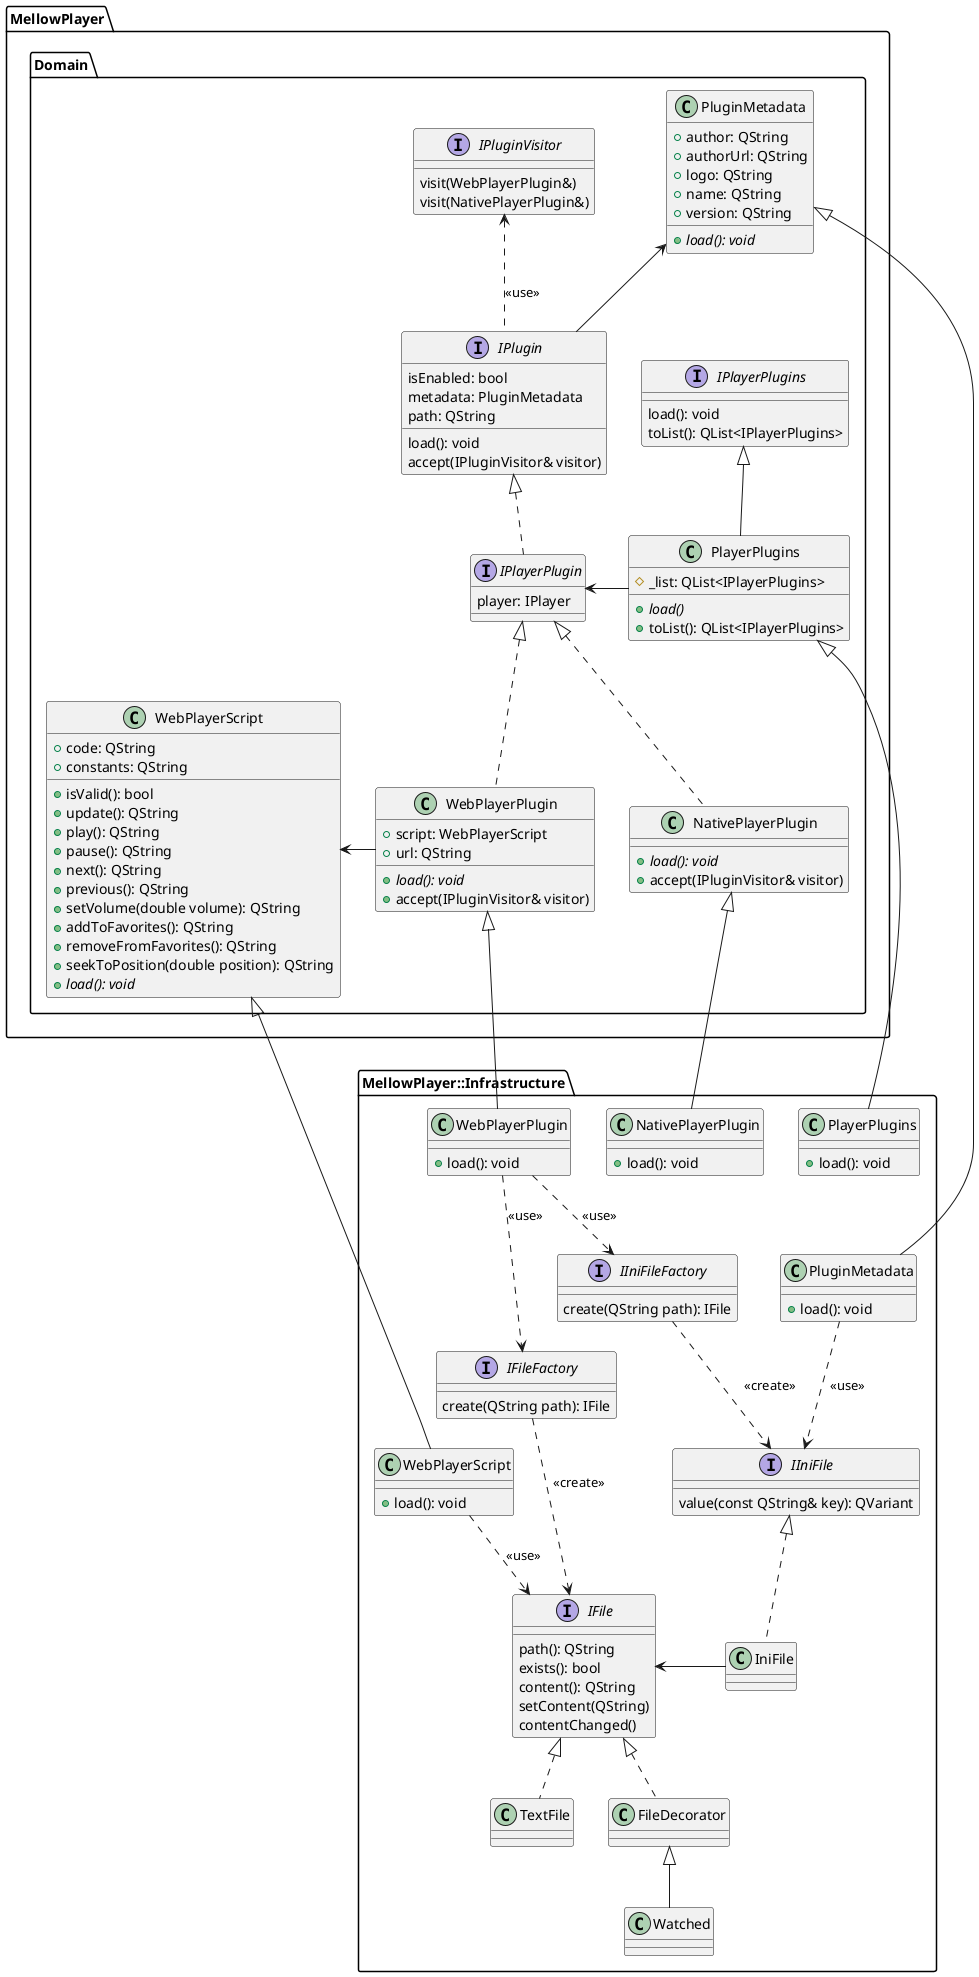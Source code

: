 @startuml

namespace MellowPlayer.Domain {
    interface IPluginVisitor {
        visit(WebPlayerPlugin&)
        visit(NativePlayerPlugin&)
    }

    interface IPlayerPlugins {
        load(): void
        toList(): QList<IPlayerPlugins>
    }

    class PlayerPlugins {
        # _list: QList<IPlayerPlugins>
        + {abstract} load()
        + toList(): QList<IPlayerPlugins>
    }
    IPlayerPlugins <|-- PlayerPlugins
    PlayerPlugins -> IPlayerPlugin

    class PluginMetadata {
        + author: QString
        + authorUrl: QString
        + logo: QString
        + name: QString
        + version: QString
        + {abstract} load(): void
    }

    interface IPlugin {
        isEnabled: bool
        metadata: PluginMetadata
        path: QString
        load(): void
        accept(IPluginVisitor& visitor)
    }
    IPlugin -up-> PluginMetadata
    IPlugin .up.> IPluginVisitor: <<use>>

    interface IPlayerPlugin {
        player: IPlayer
    }
    IPlugin <|.. IPlayerPlugin

    class WebPlayerPlugin {
        + {abstract} load(): void
        + script: WebPlayerScript
        + url: QString
        + accept(IPluginVisitor& visitor)

    }
    IPlayerPlugin <|.. WebPlayerPlugin

    class WebPlayerScript {
        + code: QString
        + constants: QString
        + isValid(): bool
        + update(): QString
        + play(): QString
        + pause(): QString
        + next(): QString
        + previous(): QString
        + setVolume(double volume): QString
        + addToFavorites(): QString
        + removeFromFavorites(): QString
        + seekToPosition(double position): QString
        + {abstract} load(): void
    }
    WebPlayerPlugin -right-> WebPlayerScript

    class NativePlayerPlugin {
        + {abstract} load(): void
        + accept(IPluginVisitor& visitor)
    }
    IPlayerPlugin <|.. NativePlayerPlugin
}

namespace MellowPlayer::Infrastructure {
    class PlayerPlugins {
        + load(): void
    }
    MellowPlayer.Domain.PlayerPlugins <|-- PlayerPlugins

    class WebPlayerPlugin {
        + load(): void
    }
    MellowPlayer.Domain.WebPlayerPlugin <|-- WebPlayerPlugin

    class NativePlayerPlugin {
        + load(): void
    }
    MellowPlayer.Domain.NativePlayerPlugin <|-- NativePlayerPlugin

    class WebPlayerScript {
        + load(): void
    }
    MellowPlayer.Domain.WebPlayerScript <|-- WebPlayerScript

    class PluginMetadata {
        + load(): void
    }
    MellowPlayer.Domain.PluginMetadata <|-- PluginMetadata

    interface IFile {
        path(): QString
        exists(): bool
        content(): QString
        setContent(QString)
        contentChanged()
    }
    class TextFile
    IFile <|.. TextFile

    interface IIniFile {
         value(const QString& key): QVariant
    }

    class IniFile
    IIniFile <|.. IniFile
    IniFile -> IFile

    class FileDecorator
    IFile <|.. FileDecorator

    class Watched
    FileDecorator <|-- Watched

    interface IFileFactory {
        create(QString path): IFile
    }
    IFileFactory ..> IFile: <<create>>

    interface IIniFileFactory {
        create(QString path): IFile
    }
    IIniFileFactory ..> IIniFile: <<create>>

    WebPlayerScript ..> IFile: <<use>>
    PluginMetadata ..> IIniFile: <<use>>
    WebPlayerPlugin ..> IFileFactory: <<use>>
    WebPlayerPlugin ..> IIniFileFactory: <<use>>
}

@enduml
